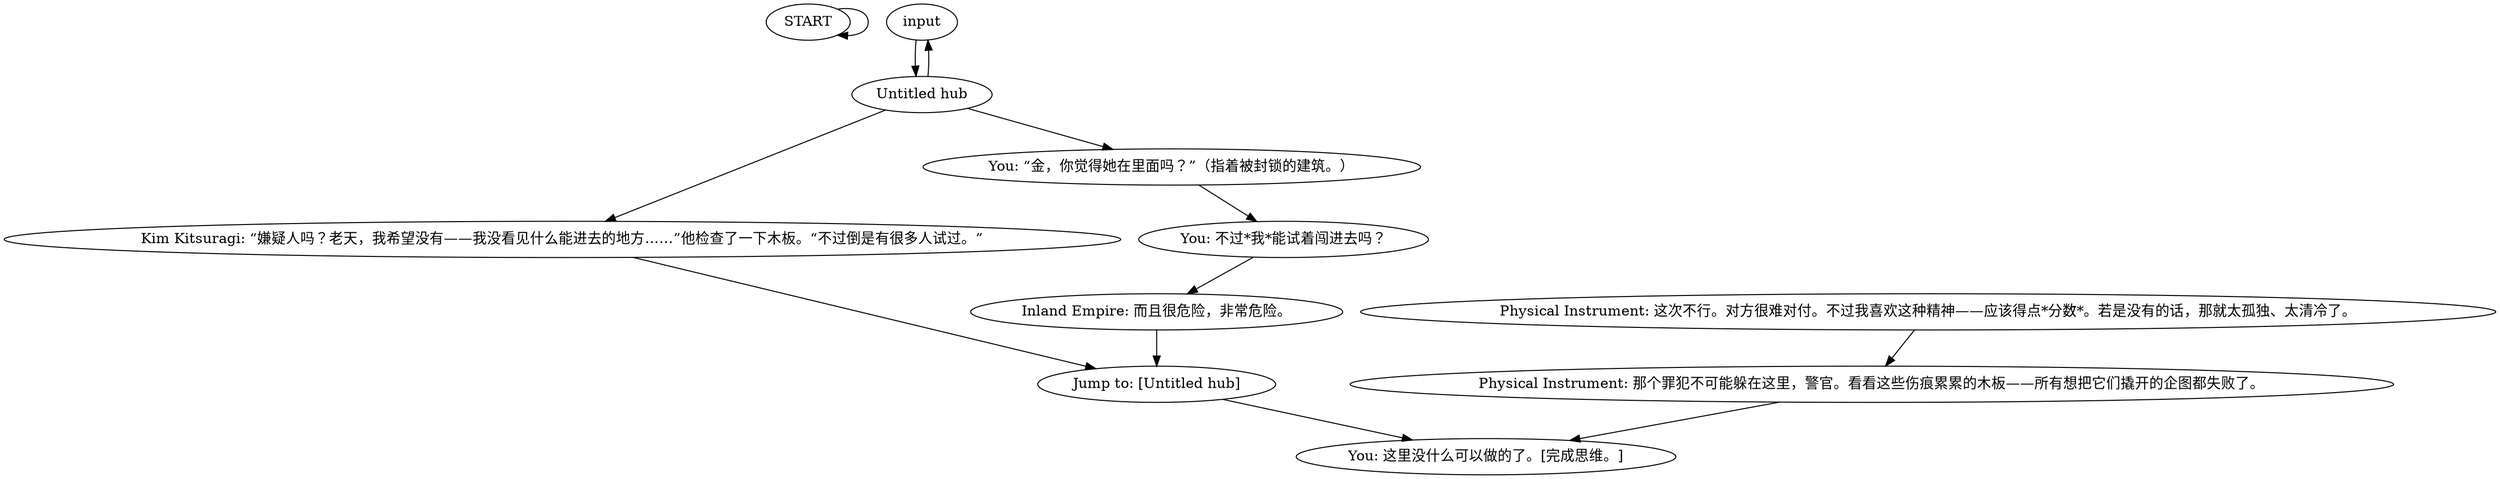 # COAST ORB / bluedoororb
# Conversation with PhysInt.
# ==================================================
digraph G {
	  0 [label="START"];
	  1 [label="input"];
	  2 [label="You: 不过*我*能试着闯进去吗？"];
	  3 [label="Kim Kitsuragi: “嫌疑人吗？老天，我希望没有——我没看见什么能进去的地方……”他检查了一下木板。“不过倒是有很多人试过。”"];
	  4 [label="You: 这里没什么可以做的了。[完成思维。]"];
	  5 [label="Untitled hub"];
	  6 [label="Physical Instrument: 那个罪犯不可能躲在这里，警官。看看这些伤痕累累的木板——所有想把它们撬开的企图都失败了。"];
	  7 [label="Inland Empire: 而且很危险，非常危险。"];
	  8 [label="Physical Instrument: 这次不行。对方很难对付。不过我喜欢这种精神——应该得点*分数*。若是没有的话，那就太孤独、太清冷了。"];
	  9 [label="You: “金，你觉得她在里面吗？”（指着被封锁的建筑。）"];
	  10 [label="Jump to: [Untitled hub]"];
	  0 -> 0
	  1 -> 5
	  2 -> 7
	  3 -> 10
	  5 -> 1
	  5 -> 3
	  5 -> 9
	  6 -> 4
	  7 -> 10
	  8 -> 6
	  9 -> 2
	  10 -> 4
}

